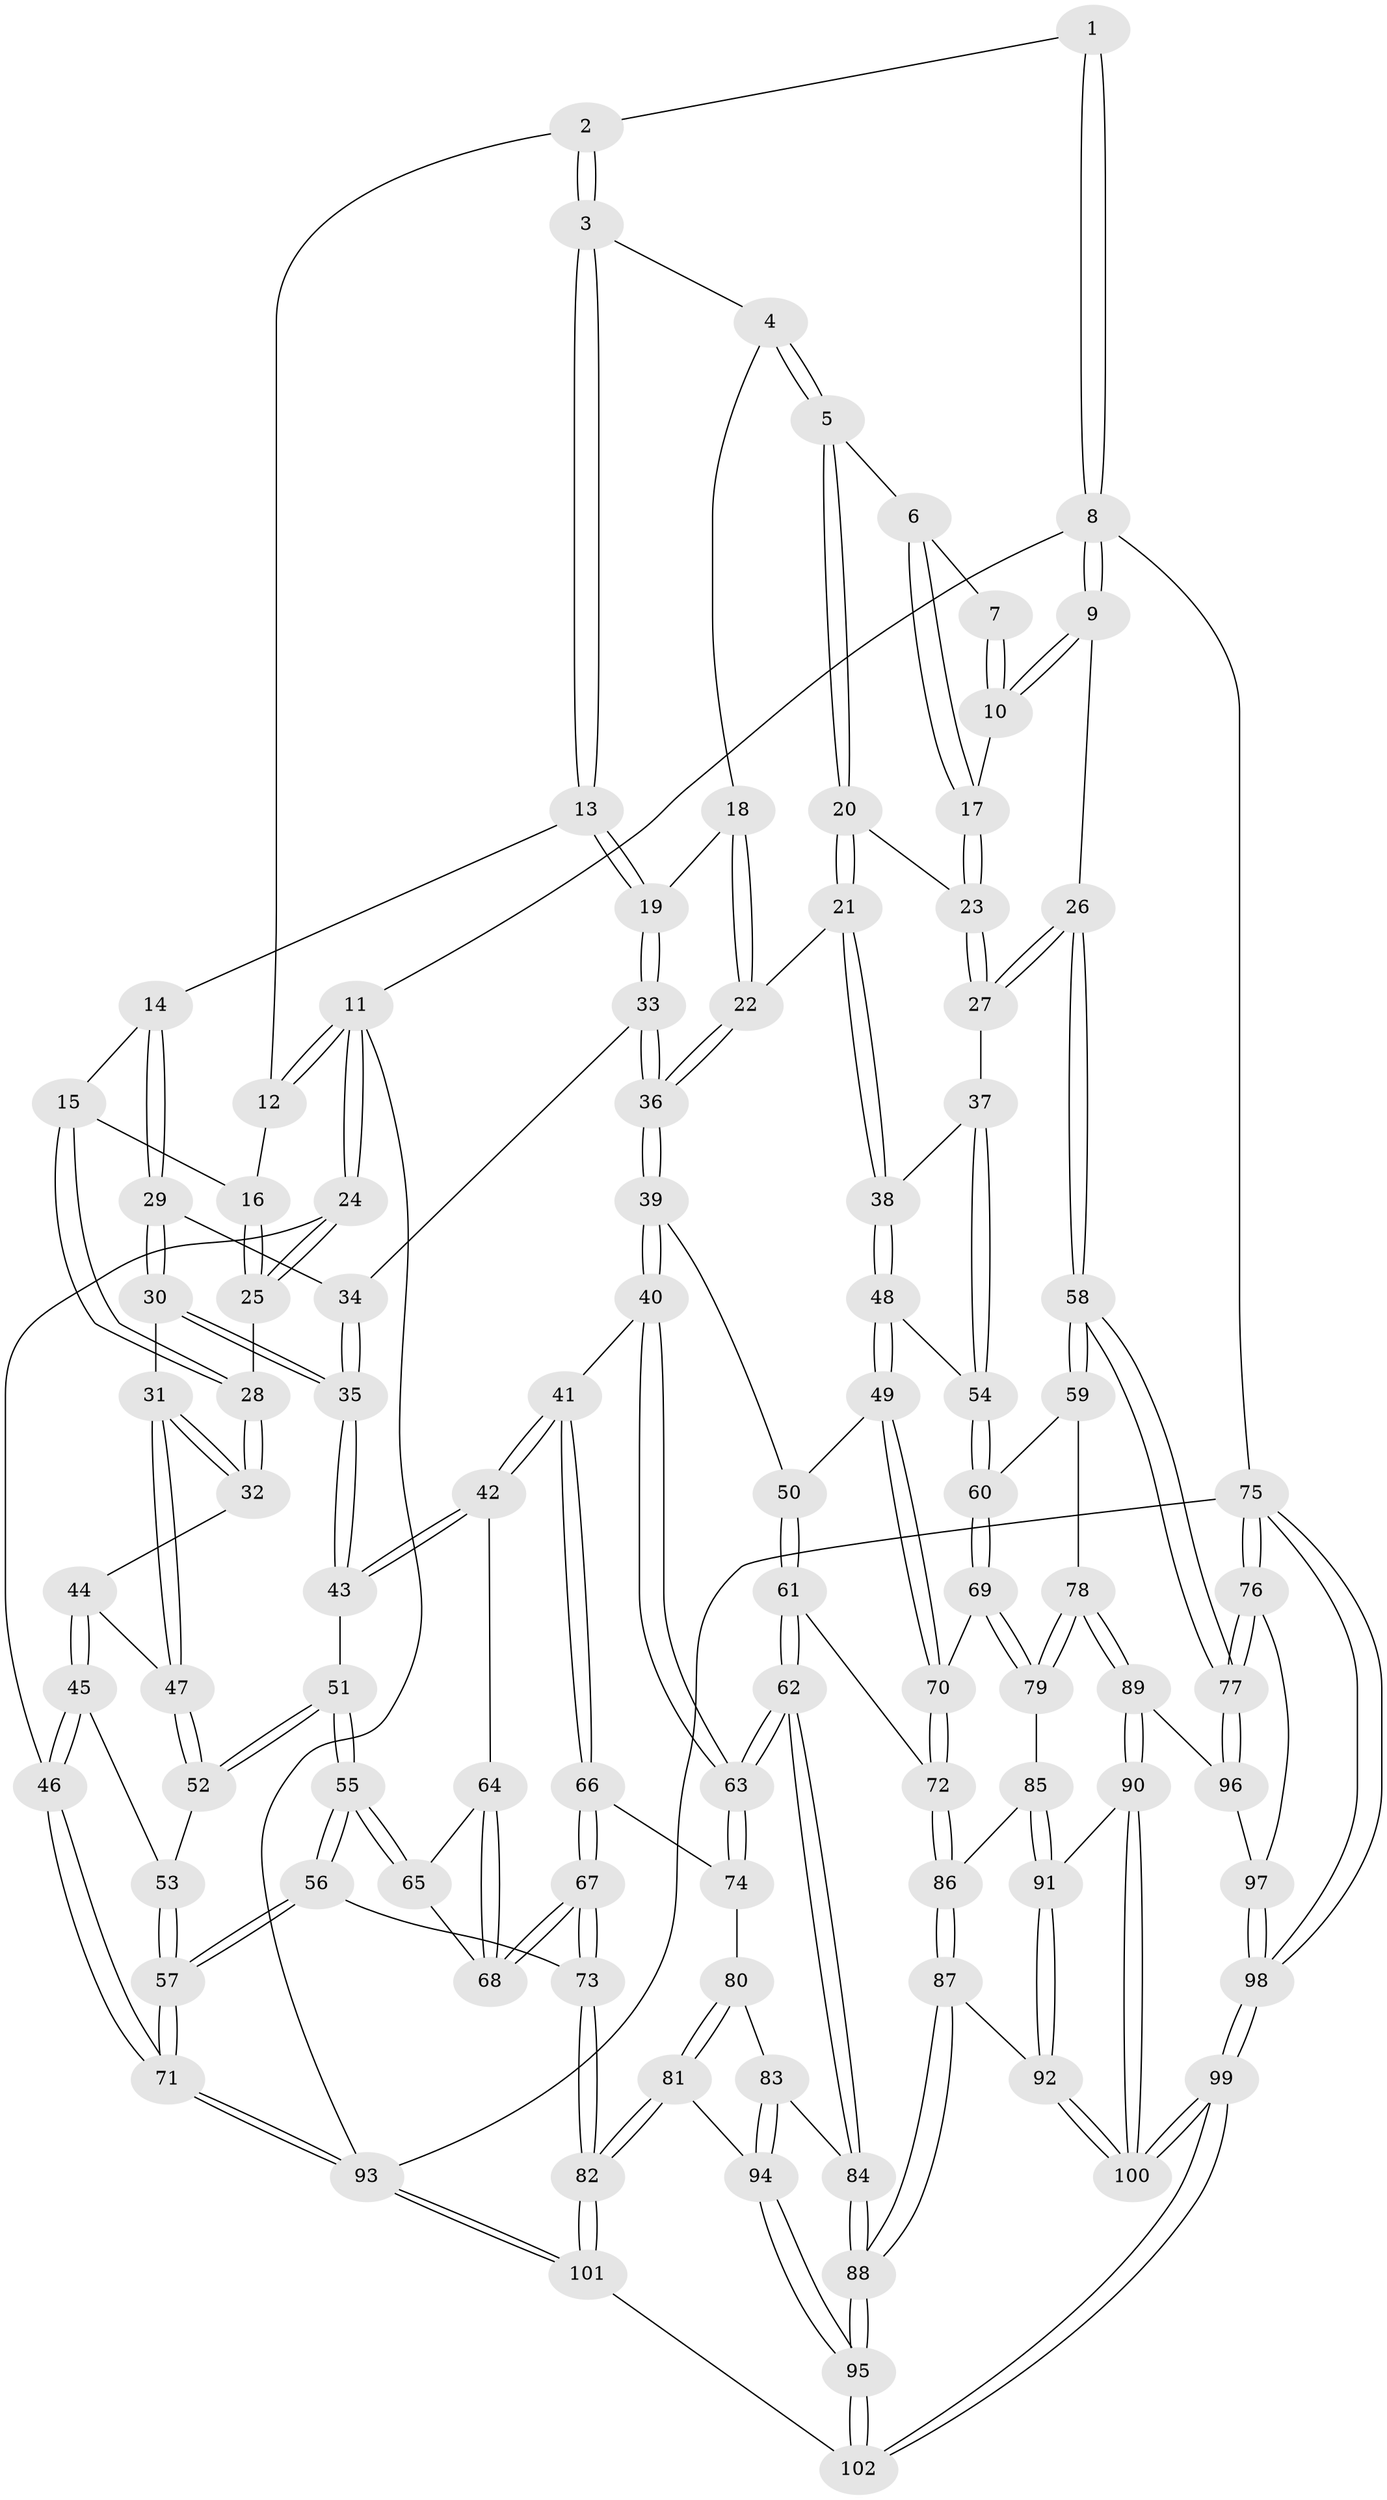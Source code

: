 // Generated by graph-tools (version 1.1) at 2025/11/02/21/25 10:11:12]
// undirected, 102 vertices, 252 edges
graph export_dot {
graph [start="1"]
  node [color=gray90,style=filled];
  1 [pos="+0.7879217725654535+0"];
  2 [pos="+0.39331014715511775+0"];
  3 [pos="+0.4547984721762402+0.05432977080838971"];
  4 [pos="+0.6172203789978868+0.13417642937640337"];
  5 [pos="+0.6600096818979458+0.12771650726017564"];
  6 [pos="+0.6887441228050312+0.08823121526888392"];
  7 [pos="+0.7851211408493884+0"];
  8 [pos="+1+0"];
  9 [pos="+1+0.10194511965040237"];
  10 [pos="+0.8835440464287476+0.1334616516537752"];
  11 [pos="+0+0"];
  12 [pos="+0.18777763705689995+0"];
  13 [pos="+0.4271781744612097+0.16034228901423142"];
  14 [pos="+0.2625733323177045+0.23038464291488778"];
  15 [pos="+0.19827688325825757+0.15630792941579608"];
  16 [pos="+0.18716719583147642+0.14161844063214155"];
  17 [pos="+0.8596518594642911+0.17791020874750893"];
  18 [pos="+0.6144169796809914+0.14007506558301594"];
  19 [pos="+0.48803520865442357+0.28263962840552576"];
  20 [pos="+0.754834743133049+0.29080088527249737"];
  21 [pos="+0.7049857042127982+0.36638445835253275"];
  22 [pos="+0.5968430904568475+0.3672756815594432"];
  23 [pos="+0.8404958741222776+0.25286856767798477"];
  24 [pos="+0+0.2119917092977395"];
  25 [pos="+0+0.26187179015729106"];
  26 [pos="+1+0.3971826847974174"];
  27 [pos="+1+0.3952560286824555"];
  28 [pos="+0.09820101205289536+0.3674538669013439"];
  29 [pos="+0.26320628376928534+0.2388883884708633"];
  30 [pos="+0.2139857662208828+0.39480771679760274"];
  31 [pos="+0.19735499490087938+0.396298718040265"];
  32 [pos="+0.10120657721774388+0.37073690671870985"];
  33 [pos="+0.49251072178906086+0.30913391376500926"];
  34 [pos="+0.38573905314979445+0.3139163766611502"];
  35 [pos="+0.2852462180993139+0.45500864566446536"];
  36 [pos="+0.542389825238018+0.3773811834864456"];
  37 [pos="+0.9601595273670788+0.45595685418400944"];
  38 [pos="+0.735252176716334+0.4200074232772159"];
  39 [pos="+0.48533523013552843+0.48232208459631215"];
  40 [pos="+0.42698825344953384+0.5251384238475079"];
  41 [pos="+0.3909840964546309+0.5339471553611836"];
  42 [pos="+0.32992683832658964+0.5074339181273271"];
  43 [pos="+0.31121890836241844+0.49065347994228575"];
  44 [pos="+0.05242543630866922+0.44132682312492244"];
  45 [pos="+0+0.5394009921800996"];
  46 [pos="+0+0.5864087003798302"];
  47 [pos="+0.12313814068930086+0.5212730122809476"];
  48 [pos="+0.7390456656096931+0.5292288179391387"];
  49 [pos="+0.7004649223324748+0.5810228359470468"];
  50 [pos="+0.5917297215505367+0.5542656276432626"];
  51 [pos="+0.13024224342352558+0.576174629002773"];
  52 [pos="+0.10998835739894688+0.5575428518655894"];
  53 [pos="+0.07551428869564937+0.5569289044533986"];
  54 [pos="+0.8662512859216868+0.580469551526236"];
  55 [pos="+0.1541442250604473+0.6358689927991032"];
  56 [pos="+0.11669516126045205+0.7833745227712163"];
  57 [pos="+0.06305515150726022+0.8153157560253426"];
  58 [pos="+1+0.6838560232712063"];
  59 [pos="+0.894973716544162+0.6549710576751574"];
  60 [pos="+0.8811285429574989+0.6399153792522916"];
  61 [pos="+0.5758910867774322+0.6997908972216287"];
  62 [pos="+0.554547265677789+0.7071351796309543"];
  63 [pos="+0.5441512445831962+0.6942643224740318"];
  64 [pos="+0.2810367839070855+0.5583512347297441"];
  65 [pos="+0.21528504065783174+0.6170675229098755"];
  66 [pos="+0.36256044656796427+0.6673548971697567"];
  67 [pos="+0.282100935534247+0.7340022098824046"];
  68 [pos="+0.25277764134960395+0.6676878873017488"];
  69 [pos="+0.7318703057331482+0.6866201069048068"];
  70 [pos="+0.6986176329458244+0.6516464293483164"];
  71 [pos="+0+1"];
  72 [pos="+0.5959447707132701+0.6983130619524012"];
  73 [pos="+0.2527752506326007+0.7740299644874116"];
  74 [pos="+0.3778767238841233+0.683969959825858"];
  75 [pos="+1+1"];
  76 [pos="+1+0.7869685474302519"];
  77 [pos="+1+0.7344870365170321"];
  78 [pos="+0.8598212602129636+0.7935169351009278"];
  79 [pos="+0.7345262614011673+0.6975429127103989"];
  80 [pos="+0.39973349867378166+0.7115243015821353"];
  81 [pos="+0.35689272957333923+0.8741601539849704"];
  82 [pos="+0.35226634456214906+0.8782208453050813"];
  83 [pos="+0.48381368894075616+0.7775504426807954"];
  84 [pos="+0.5203687833028002+0.77384227882955"];
  85 [pos="+0.7194481795849299+0.7433452449795329"];
  86 [pos="+0.6545585647905444+0.776710759881248"];
  87 [pos="+0.6375371631149854+0.8771022626552948"];
  88 [pos="+0.5887204019314948+0.8863589277192502"];
  89 [pos="+0.8660566021599627+0.8214012202298818"];
  90 [pos="+0.8506772801449988+0.8390720741730033"];
  91 [pos="+0.7354205581557249+0.8384739964766403"];
  92 [pos="+0.669524230898122+0.882289755174156"];
  93 [pos="+0+1"];
  94 [pos="+0.42913648249613484+0.826288933503134"];
  95 [pos="+0.5493813611950485+0.9482636093342307"];
  96 [pos="+0.8905012127814602+0.8232181590375854"];
  97 [pos="+0.9585570651963743+0.9085242221572788"];
  98 [pos="+0.919037980561584+1"];
  99 [pos="+0.8734403626477935+1"];
  100 [pos="+0.8270269191705475+1"];
  101 [pos="+0.37415985978433375+1"];
  102 [pos="+0.4243344815551493+1"];
  1 -- 2;
  1 -- 8;
  1 -- 8;
  2 -- 3;
  2 -- 3;
  2 -- 12;
  3 -- 4;
  3 -- 13;
  3 -- 13;
  4 -- 5;
  4 -- 5;
  4 -- 18;
  5 -- 6;
  5 -- 20;
  5 -- 20;
  6 -- 7;
  6 -- 17;
  6 -- 17;
  7 -- 10;
  7 -- 10;
  8 -- 9;
  8 -- 9;
  8 -- 11;
  8 -- 75;
  9 -- 10;
  9 -- 10;
  9 -- 26;
  10 -- 17;
  11 -- 12;
  11 -- 12;
  11 -- 24;
  11 -- 24;
  11 -- 93;
  12 -- 16;
  13 -- 14;
  13 -- 19;
  13 -- 19;
  14 -- 15;
  14 -- 29;
  14 -- 29;
  15 -- 16;
  15 -- 28;
  15 -- 28;
  16 -- 25;
  16 -- 25;
  17 -- 23;
  17 -- 23;
  18 -- 19;
  18 -- 22;
  18 -- 22;
  19 -- 33;
  19 -- 33;
  20 -- 21;
  20 -- 21;
  20 -- 23;
  21 -- 22;
  21 -- 38;
  21 -- 38;
  22 -- 36;
  22 -- 36;
  23 -- 27;
  23 -- 27;
  24 -- 25;
  24 -- 25;
  24 -- 46;
  25 -- 28;
  26 -- 27;
  26 -- 27;
  26 -- 58;
  26 -- 58;
  27 -- 37;
  28 -- 32;
  28 -- 32;
  29 -- 30;
  29 -- 30;
  29 -- 34;
  30 -- 31;
  30 -- 35;
  30 -- 35;
  31 -- 32;
  31 -- 32;
  31 -- 47;
  31 -- 47;
  32 -- 44;
  33 -- 34;
  33 -- 36;
  33 -- 36;
  34 -- 35;
  34 -- 35;
  35 -- 43;
  35 -- 43;
  36 -- 39;
  36 -- 39;
  37 -- 38;
  37 -- 54;
  37 -- 54;
  38 -- 48;
  38 -- 48;
  39 -- 40;
  39 -- 40;
  39 -- 50;
  40 -- 41;
  40 -- 63;
  40 -- 63;
  41 -- 42;
  41 -- 42;
  41 -- 66;
  41 -- 66;
  42 -- 43;
  42 -- 43;
  42 -- 64;
  43 -- 51;
  44 -- 45;
  44 -- 45;
  44 -- 47;
  45 -- 46;
  45 -- 46;
  45 -- 53;
  46 -- 71;
  46 -- 71;
  47 -- 52;
  47 -- 52;
  48 -- 49;
  48 -- 49;
  48 -- 54;
  49 -- 50;
  49 -- 70;
  49 -- 70;
  50 -- 61;
  50 -- 61;
  51 -- 52;
  51 -- 52;
  51 -- 55;
  51 -- 55;
  52 -- 53;
  53 -- 57;
  53 -- 57;
  54 -- 60;
  54 -- 60;
  55 -- 56;
  55 -- 56;
  55 -- 65;
  55 -- 65;
  56 -- 57;
  56 -- 57;
  56 -- 73;
  57 -- 71;
  57 -- 71;
  58 -- 59;
  58 -- 59;
  58 -- 77;
  58 -- 77;
  59 -- 60;
  59 -- 78;
  60 -- 69;
  60 -- 69;
  61 -- 62;
  61 -- 62;
  61 -- 72;
  62 -- 63;
  62 -- 63;
  62 -- 84;
  62 -- 84;
  63 -- 74;
  63 -- 74;
  64 -- 65;
  64 -- 68;
  64 -- 68;
  65 -- 68;
  66 -- 67;
  66 -- 67;
  66 -- 74;
  67 -- 68;
  67 -- 68;
  67 -- 73;
  67 -- 73;
  69 -- 70;
  69 -- 79;
  69 -- 79;
  70 -- 72;
  70 -- 72;
  71 -- 93;
  71 -- 93;
  72 -- 86;
  72 -- 86;
  73 -- 82;
  73 -- 82;
  74 -- 80;
  75 -- 76;
  75 -- 76;
  75 -- 98;
  75 -- 98;
  75 -- 93;
  76 -- 77;
  76 -- 77;
  76 -- 97;
  77 -- 96;
  77 -- 96;
  78 -- 79;
  78 -- 79;
  78 -- 89;
  78 -- 89;
  79 -- 85;
  80 -- 81;
  80 -- 81;
  80 -- 83;
  81 -- 82;
  81 -- 82;
  81 -- 94;
  82 -- 101;
  82 -- 101;
  83 -- 84;
  83 -- 94;
  83 -- 94;
  84 -- 88;
  84 -- 88;
  85 -- 86;
  85 -- 91;
  85 -- 91;
  86 -- 87;
  86 -- 87;
  87 -- 88;
  87 -- 88;
  87 -- 92;
  88 -- 95;
  88 -- 95;
  89 -- 90;
  89 -- 90;
  89 -- 96;
  90 -- 91;
  90 -- 100;
  90 -- 100;
  91 -- 92;
  91 -- 92;
  92 -- 100;
  92 -- 100;
  93 -- 101;
  93 -- 101;
  94 -- 95;
  94 -- 95;
  95 -- 102;
  95 -- 102;
  96 -- 97;
  97 -- 98;
  97 -- 98;
  98 -- 99;
  98 -- 99;
  99 -- 100;
  99 -- 100;
  99 -- 102;
  99 -- 102;
  101 -- 102;
}
